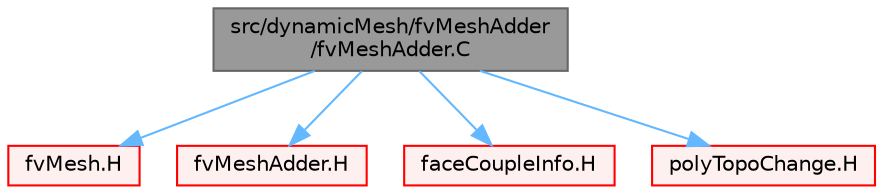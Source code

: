 digraph "src/dynamicMesh/fvMeshAdder/fvMeshAdder.C"
{
 // LATEX_PDF_SIZE
  bgcolor="transparent";
  edge [fontname=Helvetica,fontsize=10,labelfontname=Helvetica,labelfontsize=10];
  node [fontname=Helvetica,fontsize=10,shape=box,height=0.2,width=0.4];
  Node1 [id="Node000001",label="src/dynamicMesh/fvMeshAdder\l/fvMeshAdder.C",height=0.2,width=0.4,color="gray40", fillcolor="grey60", style="filled", fontcolor="black",tooltip=" "];
  Node1 -> Node2 [id="edge1_Node000001_Node000002",color="steelblue1",style="solid",tooltip=" "];
  Node2 [id="Node000002",label="fvMesh.H",height=0.2,width=0.4,color="red", fillcolor="#FFF0F0", style="filled",URL="$fvMesh_8H.html",tooltip=" "];
  Node1 -> Node341 [id="edge2_Node000001_Node000341",color="steelblue1",style="solid",tooltip=" "];
  Node341 [id="Node000341",label="fvMeshAdder.H",height=0.2,width=0.4,color="red", fillcolor="#FFF0F0", style="filled",URL="$fvMeshAdder_8H.html",tooltip=" "];
  Node1 -> Node344 [id="edge3_Node000001_Node000344",color="steelblue1",style="solid",tooltip=" "];
  Node344 [id="Node000344",label="faceCoupleInfo.H",height=0.2,width=0.4,color="red", fillcolor="#FFF0F0", style="filled",URL="$faceCoupleInfo_8H.html",tooltip=" "];
  Node1 -> Node349 [id="edge4_Node000001_Node000349",color="steelblue1",style="solid",tooltip=" "];
  Node349 [id="Node000349",label="polyTopoChange.H",height=0.2,width=0.4,color="red", fillcolor="#FFF0F0", style="filled",URL="$polyTopoChange_8H.html",tooltip=" "];
}
